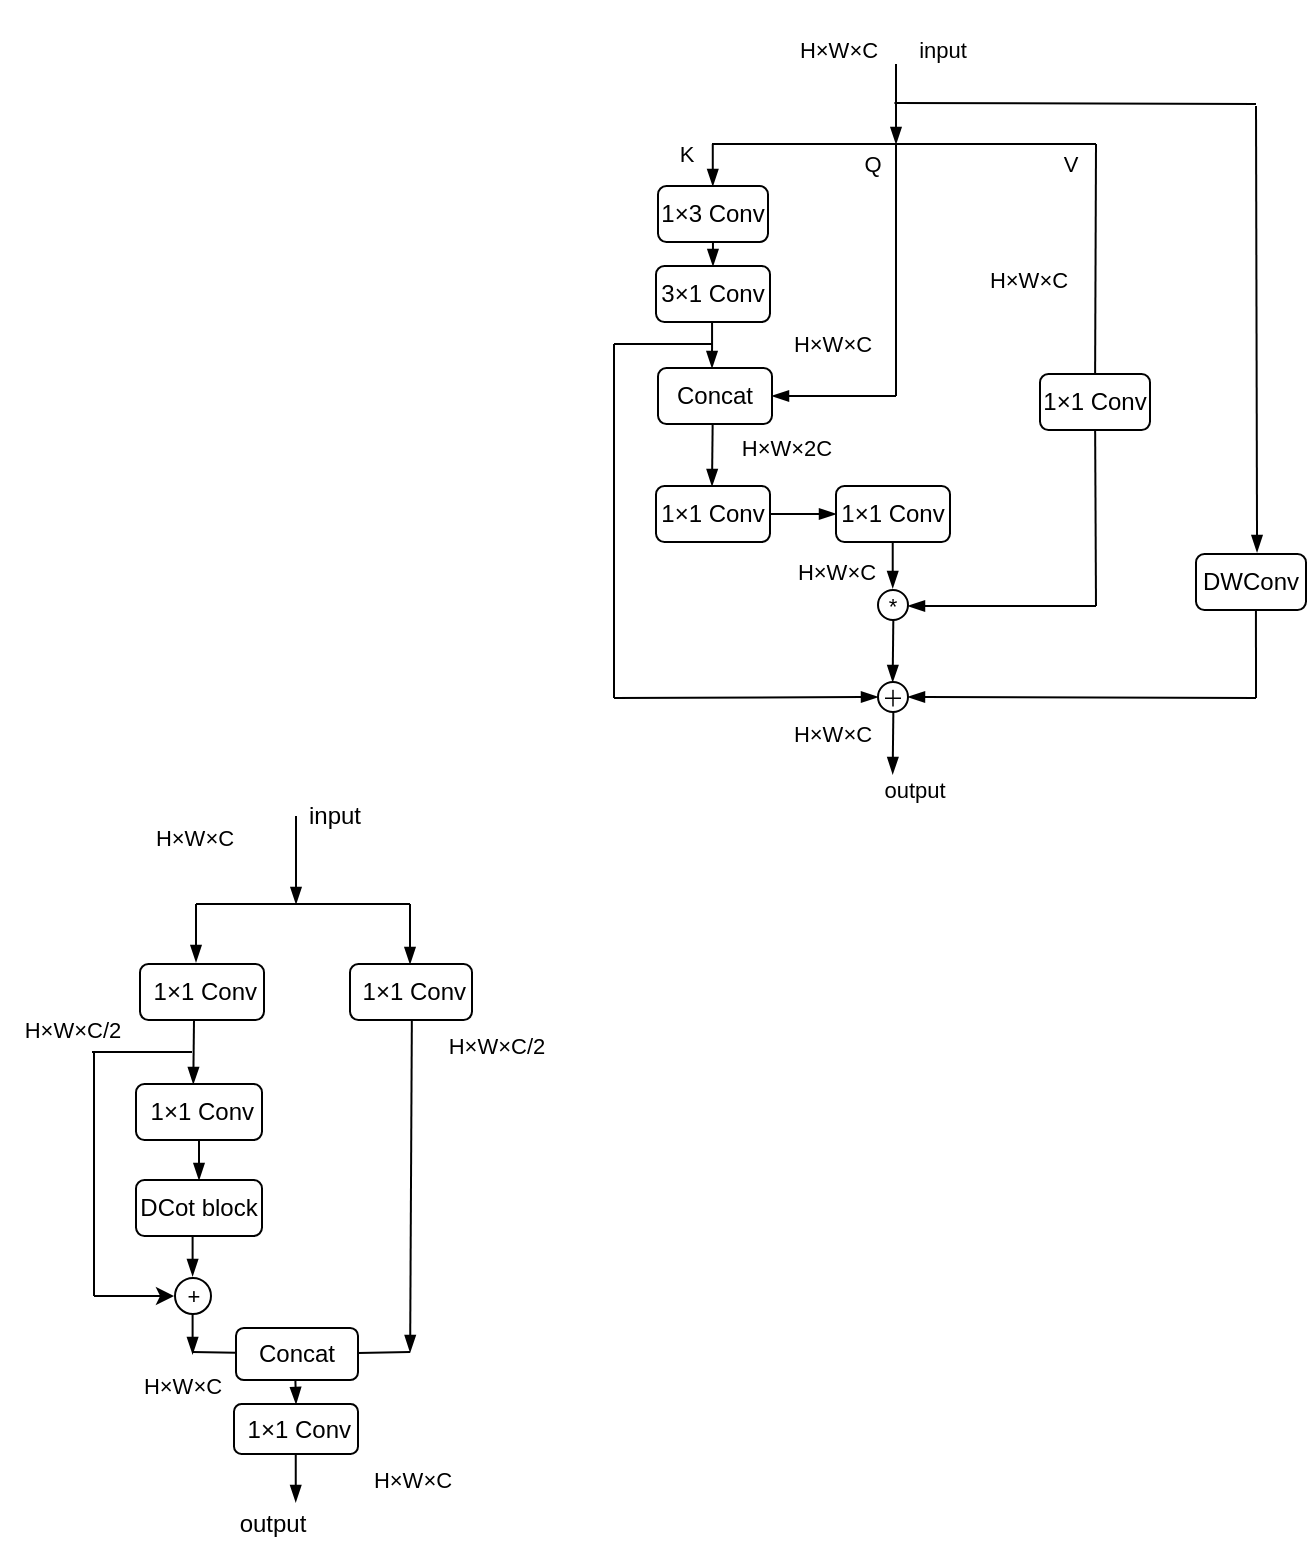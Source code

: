 <mxfile version="21.5.0" type="github">
  <diagram name="Page-1" id="gEg1V6Gbbd0wJ8AVt90H">
    <mxGraphModel dx="576" dy="386" grid="0" gridSize="5" guides="1" tooltips="1" connect="1" arrows="1" fold="1" page="1" pageScale="1" pageWidth="850" pageHeight="1100" math="0" shadow="0">
      <root>
        <mxCell id="0" />
        <mxCell id="1" parent="0" />
        <mxCell id="2SR5AFi4XdRwV4E2U-QK-1" value="1×3 Conv" style="rounded=1;whiteSpace=wrap;html=1;" parent="1" vertex="1">
          <mxGeometry x="361" y="101" width="55" height="28" as="geometry" />
        </mxCell>
        <mxCell id="2SR5AFi4XdRwV4E2U-QK-2" value="" style="endArrow=blockThin;html=1;rounded=0;endFill=1;strokeWidth=1;" parent="1" edge="1">
          <mxGeometry width="50" height="50" relative="1" as="geometry">
            <mxPoint x="480" y="40" as="sourcePoint" />
            <mxPoint x="480" y="80" as="targetPoint" />
          </mxGeometry>
        </mxCell>
        <mxCell id="2SR5AFi4XdRwV4E2U-QK-4" value="" style="endArrow=none;html=1;rounded=0;" parent="1" edge="1">
          <mxGeometry width="50" height="50" relative="1" as="geometry">
            <mxPoint x="388" y="80" as="sourcePoint" />
            <mxPoint x="580" y="80" as="targetPoint" />
          </mxGeometry>
        </mxCell>
        <mxCell id="2SR5AFi4XdRwV4E2U-QK-7" value="" style="endArrow=blockThin;html=1;rounded=0;endFill=1;" parent="1" edge="1">
          <mxGeometry width="50" height="50" relative="1" as="geometry">
            <mxPoint x="388.39" y="80" as="sourcePoint" />
            <mxPoint x="388.39" y="101" as="targetPoint" />
          </mxGeometry>
        </mxCell>
        <mxCell id="2SR5AFi4XdRwV4E2U-QK-10" value="" style="endArrow=blockThin;html=1;rounded=0;endFill=1;" parent="1" edge="1">
          <mxGeometry width="50" height="50" relative="1" as="geometry">
            <mxPoint x="388.48" y="129" as="sourcePoint" />
            <mxPoint x="388.48" y="141" as="targetPoint" />
          </mxGeometry>
        </mxCell>
        <mxCell id="2SR5AFi4XdRwV4E2U-QK-11" value="3×1 Conv" style="rounded=1;whiteSpace=wrap;html=1;" parent="1" vertex="1">
          <mxGeometry x="360" y="141" width="57" height="28" as="geometry" />
        </mxCell>
        <mxCell id="2SR5AFi4XdRwV4E2U-QK-14" value="Concat" style="rounded=1;whiteSpace=wrap;html=1;" parent="1" vertex="1">
          <mxGeometry x="361" y="192" width="57" height="28" as="geometry" />
        </mxCell>
        <mxCell id="2SR5AFi4XdRwV4E2U-QK-15" value="" style="endArrow=blockThin;html=1;rounded=0;endFill=1;exitX=0.492;exitY=1.015;exitDx=0;exitDy=0;exitPerimeter=0;" parent="1" source="2SR5AFi4XdRwV4E2U-QK-11" edge="1">
          <mxGeometry width="50" height="50" relative="1" as="geometry">
            <mxPoint x="388" y="171" as="sourcePoint" />
            <mxPoint x="388" y="192" as="targetPoint" />
          </mxGeometry>
        </mxCell>
        <mxCell id="2SR5AFi4XdRwV4E2U-QK-17" value="" style="endArrow=none;html=1;rounded=0;labelBackgroundColor=default;strokeColor=default;fontFamily=Helvetica;fontSize=11;fontColor=default;shape=connector;" parent="1" edge="1">
          <mxGeometry width="50" height="50" relative="1" as="geometry">
            <mxPoint x="480" y="206" as="sourcePoint" />
            <mxPoint x="480" y="80" as="targetPoint" />
          </mxGeometry>
        </mxCell>
        <mxCell id="2SR5AFi4XdRwV4E2U-QK-18" value="" style="endArrow=blockThin;html=1;rounded=0;endFill=1;entryX=1;entryY=0.5;entryDx=0;entryDy=0;" parent="1" target="2SR5AFi4XdRwV4E2U-QK-14" edge="1">
          <mxGeometry width="50" height="50" relative="1" as="geometry">
            <mxPoint x="480" y="206" as="sourcePoint" />
            <mxPoint x="431" y="212" as="targetPoint" />
          </mxGeometry>
        </mxCell>
        <mxCell id="2SR5AFi4XdRwV4E2U-QK-19" value="K" style="text;html=1;align=center;verticalAlign=middle;resizable=0;points=[];autosize=1;strokeColor=none;fillColor=none;fontSize=11;fontFamily=Helvetica;fontColor=default;" parent="1" vertex="1">
          <mxGeometry x="360" y="70" width="30" height="30" as="geometry" />
        </mxCell>
        <mxCell id="2SR5AFi4XdRwV4E2U-QK-20" value="Q" style="text;html=1;align=center;verticalAlign=middle;resizable=0;points=[];autosize=1;strokeColor=none;fillColor=none;fontSize=11;fontFamily=Helvetica;fontColor=default;" parent="1" vertex="1">
          <mxGeometry x="453" y="75" width="30" height="30" as="geometry" />
        </mxCell>
        <mxCell id="2SR5AFi4XdRwV4E2U-QK-22" value="V" style="text;html=1;align=center;verticalAlign=middle;resizable=0;points=[];autosize=1;strokeColor=none;fillColor=none;fontSize=11;fontFamily=Helvetica;fontColor=default;" parent="1" vertex="1">
          <mxGeometry x="552" y="75" width="30" height="30" as="geometry" />
        </mxCell>
        <mxCell id="2SR5AFi4XdRwV4E2U-QK-23" value="input" style="text;html=1;align=center;verticalAlign=middle;resizable=0;points=[];autosize=1;strokeColor=none;fillColor=none;fontSize=11;fontFamily=Helvetica;fontColor=default;" parent="1" vertex="1">
          <mxGeometry x="480" y="18" width="45" height="30" as="geometry" />
        </mxCell>
        <mxCell id="2SR5AFi4XdRwV4E2U-QK-24" value="&lt;p style=&quot;line-height: 100%;&quot;&gt;&lt;font style=&quot;font-size: 11px;&quot;&gt;H×W×C&lt;/font&gt;&lt;/p&gt;" style="text;html=1;align=center;verticalAlign=middle;resizable=0;points=[];autosize=1;strokeColor=none;fillColor=none;fontSize=11;fontFamily=Helvetica;fontColor=default;" parent="1" vertex="1">
          <mxGeometry x="418" y="8" width="65" height="50" as="geometry" />
        </mxCell>
        <mxCell id="2SR5AFi4XdRwV4E2U-QK-28" value="H×W×C" style="text;html=1;align=center;verticalAlign=middle;resizable=0;points=[];autosize=1;strokeColor=none;fillColor=none;fontSize=11;fontFamily=Helvetica;fontColor=default;" parent="1" vertex="1">
          <mxGeometry x="415" y="165" width="65" height="30" as="geometry" />
        </mxCell>
        <mxCell id="2SR5AFi4XdRwV4E2U-QK-30" value="" style="endArrow=blockThin;html=1;rounded=0;endFill=1;exitX=0.492;exitY=1.015;exitDx=0;exitDy=0;exitPerimeter=0;" parent="1" edge="1">
          <mxGeometry width="50" height="50" relative="1" as="geometry">
            <mxPoint x="388.33" y="220" as="sourcePoint" />
            <mxPoint x="388" y="251" as="targetPoint" />
          </mxGeometry>
        </mxCell>
        <mxCell id="2SR5AFi4XdRwV4E2U-QK-31" value="H×W×2C" style="text;html=1;align=center;verticalAlign=middle;resizable=0;points=[];autosize=1;strokeColor=none;fillColor=none;fontSize=11;fontFamily=Helvetica;fontColor=default;" parent="1" vertex="1">
          <mxGeometry x="390" y="217" width="70" height="30" as="geometry" />
        </mxCell>
        <mxCell id="2SR5AFi4XdRwV4E2U-QK-32" value="1×1 Conv" style="rounded=1;whiteSpace=wrap;html=1;" parent="1" vertex="1">
          <mxGeometry x="360" y="251" width="57" height="28" as="geometry" />
        </mxCell>
        <mxCell id="2SR5AFi4XdRwV4E2U-QK-33" value="1×1 Conv" style="rounded=1;whiteSpace=wrap;html=1;" parent="1" vertex="1">
          <mxGeometry x="450" y="251" width="57" height="28" as="geometry" />
        </mxCell>
        <mxCell id="2SR5AFi4XdRwV4E2U-QK-34" value="" style="endArrow=blockThin;html=1;rounded=0;endFill=1;entryX=0;entryY=0.5;entryDx=0;entryDy=0;exitX=1;exitY=0.5;exitDx=0;exitDy=0;" parent="1" source="2SR5AFi4XdRwV4E2U-QK-32" target="2SR5AFi4XdRwV4E2U-QK-33" edge="1">
          <mxGeometry width="50" height="50" relative="1" as="geometry">
            <mxPoint x="410" y="264.95" as="sourcePoint" />
            <mxPoint x="430" y="264.95" as="targetPoint" />
          </mxGeometry>
        </mxCell>
        <mxCell id="2SR5AFi4XdRwV4E2U-QK-35" value="" style="endArrow=none;html=1;rounded=0;labelBackgroundColor=default;strokeColor=default;fontFamily=Helvetica;fontSize=11;fontColor=default;shape=connector;" parent="1" source="2SR5AFi4XdRwV4E2U-QK-52" edge="1">
          <mxGeometry width="50" height="50" relative="1" as="geometry">
            <mxPoint x="580" y="311" as="sourcePoint" />
            <mxPoint x="580" y="80" as="targetPoint" />
          </mxGeometry>
        </mxCell>
        <mxCell id="2SR5AFi4XdRwV4E2U-QK-36" value="H×W×C" style="text;html=1;align=center;verticalAlign=middle;resizable=0;points=[];autosize=1;strokeColor=none;fillColor=none;fontSize=11;fontFamily=Helvetica;fontColor=default;" parent="1" vertex="1">
          <mxGeometry x="513" y="133" width="65" height="30" as="geometry" />
        </mxCell>
        <mxCell id="2SR5AFi4XdRwV4E2U-QK-37" value="" style="endArrow=blockThin;html=1;rounded=0;endFill=1;exitX=0.492;exitY=1.015;exitDx=0;exitDy=0;exitPerimeter=0;" parent="1" edge="1">
          <mxGeometry width="50" height="50" relative="1" as="geometry">
            <mxPoint x="478.36" y="279" as="sourcePoint" />
            <mxPoint x="478.36" y="302" as="targetPoint" />
          </mxGeometry>
        </mxCell>
        <mxCell id="2SR5AFi4XdRwV4E2U-QK-40" value="*" style="ellipse;whiteSpace=wrap;html=1;aspect=fixed;fontFamily=Helvetica;fontSize=11;fontColor=default;" parent="1" vertex="1">
          <mxGeometry x="471" y="303" width="15" height="15" as="geometry" />
        </mxCell>
        <mxCell id="2SR5AFi4XdRwV4E2U-QK-41" value="" style="endArrow=blockThin;html=1;rounded=0;endFill=1;entryX=1.122;entryY=0.485;entryDx=0;entryDy=0;entryPerimeter=0;" parent="1" edge="1">
          <mxGeometry width="50" height="50" relative="1" as="geometry">
            <mxPoint x="580" y="311" as="sourcePoint" />
            <mxPoint x="486.0" y="310.995" as="targetPoint" />
          </mxGeometry>
        </mxCell>
        <mxCell id="2SR5AFi4XdRwV4E2U-QK-42" value="＋" style="ellipse;whiteSpace=wrap;html=1;aspect=fixed;fontFamily=Helvetica;fontSize=11;fontColor=default;" parent="1" vertex="1">
          <mxGeometry x="471" y="349" width="15" height="15" as="geometry" />
        </mxCell>
        <mxCell id="2SR5AFi4XdRwV4E2U-QK-44" value="" style="endArrow=blockThin;html=1;rounded=0;endFill=1;exitX=0.492;exitY=1.015;exitDx=0;exitDy=0;exitPerimeter=0;" parent="1" edge="1">
          <mxGeometry width="50" height="50" relative="1" as="geometry">
            <mxPoint x="478.66" y="318" as="sourcePoint" />
            <mxPoint x="478.33" y="349" as="targetPoint" />
          </mxGeometry>
        </mxCell>
        <mxCell id="2SR5AFi4XdRwV4E2U-QK-46" value="" style="endArrow=none;html=1;rounded=0;labelBackgroundColor=default;strokeColor=default;fontFamily=Helvetica;fontSize=11;fontColor=default;shape=connector;" parent="1" edge="1">
          <mxGeometry width="50" height="50" relative="1" as="geometry">
            <mxPoint x="339" y="180" as="sourcePoint" />
            <mxPoint x="388" y="180" as="targetPoint" />
          </mxGeometry>
        </mxCell>
        <mxCell id="2SR5AFi4XdRwV4E2U-QK-47" value="" style="endArrow=none;html=1;rounded=0;labelBackgroundColor=default;strokeColor=default;fontFamily=Helvetica;fontSize=11;fontColor=default;shape=connector;" parent="1" edge="1">
          <mxGeometry width="50" height="50" relative="1" as="geometry">
            <mxPoint x="339" y="180" as="sourcePoint" />
            <mxPoint x="388" y="180" as="targetPoint" />
          </mxGeometry>
        </mxCell>
        <mxCell id="2SR5AFi4XdRwV4E2U-QK-50" value="" style="endArrow=none;html=1;rounded=0;labelBackgroundColor=default;strokeColor=default;fontFamily=Helvetica;fontSize=11;fontColor=default;shape=connector;" parent="1" edge="1">
          <mxGeometry width="50" height="50" relative="1" as="geometry">
            <mxPoint x="339" y="357" as="sourcePoint" />
            <mxPoint x="339" y="180" as="targetPoint" />
            <Array as="points">
              <mxPoint x="339" y="211" />
            </Array>
          </mxGeometry>
        </mxCell>
        <mxCell id="2SR5AFi4XdRwV4E2U-QK-51" value="" style="endArrow=blockThin;html=1;rounded=0;endFill=1;entryX=0;entryY=0.5;entryDx=0;entryDy=0;" parent="1" target="2SR5AFi4XdRwV4E2U-QK-42" edge="1">
          <mxGeometry width="50" height="50" relative="1" as="geometry">
            <mxPoint x="339" y="357" as="sourcePoint" />
            <mxPoint x="340" y="382" as="targetPoint" />
          </mxGeometry>
        </mxCell>
        <mxCell id="2SR5AFi4XdRwV4E2U-QK-53" value="" style="endArrow=none;html=1;rounded=0;labelBackgroundColor=default;strokeColor=default;fontFamily=Helvetica;fontSize=11;fontColor=default;shape=connector;" parent="1" target="2SR5AFi4XdRwV4E2U-QK-52" edge="1">
          <mxGeometry width="50" height="50" relative="1" as="geometry">
            <mxPoint x="580" y="311" as="sourcePoint" />
            <mxPoint x="580" y="80" as="targetPoint" />
          </mxGeometry>
        </mxCell>
        <mxCell id="2SR5AFi4XdRwV4E2U-QK-52" value="1×1 Conv" style="rounded=1;whiteSpace=wrap;html=1;" parent="1" vertex="1">
          <mxGeometry x="552" y="195" width="55" height="28" as="geometry" />
        </mxCell>
        <mxCell id="2SR5AFi4XdRwV4E2U-QK-54" value="" style="endArrow=none;html=1;rounded=0;labelBackgroundColor=default;strokeColor=default;fontFamily=Helvetica;fontSize=11;fontColor=default;shape=connector;exitX=0.942;exitY=1.029;exitDx=0;exitDy=0;exitPerimeter=0;" parent="1" source="2SR5AFi4XdRwV4E2U-QK-24" edge="1">
          <mxGeometry width="50" height="50" relative="1" as="geometry">
            <mxPoint x="566" y="58" as="sourcePoint" />
            <mxPoint x="660" y="60" as="targetPoint" />
          </mxGeometry>
        </mxCell>
        <mxCell id="2SR5AFi4XdRwV4E2U-QK-55" value="DWConv" style="rounded=1;whiteSpace=wrap;html=1;" parent="1" vertex="1">
          <mxGeometry x="630" y="285" width="55" height="28" as="geometry" />
        </mxCell>
        <mxCell id="2SR5AFi4XdRwV4E2U-QK-58" value="" style="endArrow=blockThin;html=1;rounded=0;endFill=1;strokeWidth=1;entryX=0.555;entryY=-0.034;entryDx=0;entryDy=0;entryPerimeter=0;" parent="1" target="2SR5AFi4XdRwV4E2U-QK-55" edge="1">
          <mxGeometry width="50" height="50" relative="1" as="geometry">
            <mxPoint x="660" y="61" as="sourcePoint" />
            <mxPoint x="660" y="101" as="targetPoint" />
          </mxGeometry>
        </mxCell>
        <mxCell id="2SR5AFi4XdRwV4E2U-QK-60" value="" style="endArrow=none;html=1;rounded=0;labelBackgroundColor=default;strokeColor=default;fontFamily=Helvetica;fontSize=11;fontColor=default;shape=connector;entryX=0.545;entryY=0.998;entryDx=0;entryDy=0;entryPerimeter=0;" parent="1" target="2SR5AFi4XdRwV4E2U-QK-55" edge="1">
          <mxGeometry width="50" height="50" relative="1" as="geometry">
            <mxPoint x="660" y="357" as="sourcePoint" />
            <mxPoint x="660" y="314" as="targetPoint" />
          </mxGeometry>
        </mxCell>
        <mxCell id="2SR5AFi4XdRwV4E2U-QK-61" value="" style="endArrow=blockThin;html=1;rounded=0;endFill=1;entryX=1;entryY=0.5;entryDx=0;entryDy=0;" parent="1" target="2SR5AFi4XdRwV4E2U-QK-42" edge="1">
          <mxGeometry width="50" height="50" relative="1" as="geometry">
            <mxPoint x="660" y="357" as="sourcePoint" />
            <mxPoint x="565" y="359.995" as="targetPoint" />
          </mxGeometry>
        </mxCell>
        <mxCell id="2SR5AFi4XdRwV4E2U-QK-62" value="" style="endArrow=blockThin;html=1;rounded=0;endFill=1;exitX=0.492;exitY=1.015;exitDx=0;exitDy=0;exitPerimeter=0;" parent="1" edge="1">
          <mxGeometry width="50" height="50" relative="1" as="geometry">
            <mxPoint x="478.67" y="364" as="sourcePoint" />
            <mxPoint x="478.34" y="395" as="targetPoint" />
          </mxGeometry>
        </mxCell>
        <mxCell id="2SR5AFi4XdRwV4E2U-QK-64" value="output" style="text;html=1;align=center;verticalAlign=middle;resizable=0;points=[];autosize=1;strokeColor=none;fillColor=none;fontSize=11;fontFamily=Helvetica;fontColor=default;" parent="1" vertex="1">
          <mxGeometry x="463" y="390" width="51" height="26" as="geometry" />
        </mxCell>
        <mxCell id="2SR5AFi4XdRwV4E2U-QK-65" value="H×W×C" style="text;html=1;align=center;verticalAlign=middle;resizable=0;points=[];autosize=1;strokeColor=none;fillColor=none;fontSize=11;fontFamily=Helvetica;fontColor=default;" parent="1" vertex="1">
          <mxGeometry x="417" y="279" width="65" height="30" as="geometry" />
        </mxCell>
        <mxCell id="2SR5AFi4XdRwV4E2U-QK-66" value="H×W×C" style="text;html=1;align=center;verticalAlign=middle;resizable=0;points=[];autosize=1;strokeColor=none;fillColor=none;fontSize=11;fontFamily=Helvetica;fontColor=default;" parent="1" vertex="1">
          <mxGeometry x="415" y="360" width="65" height="30" as="geometry" />
        </mxCell>
        <mxCell id="2SR5AFi4XdRwV4E2U-QK-67" value="&amp;nbsp;1×1 Conv" style="rounded=1;whiteSpace=wrap;html=1;" parent="1" vertex="1">
          <mxGeometry x="102" y="490" width="62" height="28" as="geometry" />
        </mxCell>
        <mxCell id="2SR5AFi4XdRwV4E2U-QK-68" value="&amp;nbsp;1×1 Conv" style="rounded=1;whiteSpace=wrap;html=1;" parent="1" vertex="1">
          <mxGeometry x="207" y="490" width="61" height="28" as="geometry" />
        </mxCell>
        <mxCell id="2SR5AFi4XdRwV4E2U-QK-70" value="" style="endArrow=blockThin;html=1;rounded=0;endFill=1;strokeWidth=1;" parent="1" edge="1">
          <mxGeometry width="50" height="50" relative="1" as="geometry">
            <mxPoint x="180" y="416" as="sourcePoint" />
            <mxPoint x="180" y="460" as="targetPoint" />
          </mxGeometry>
        </mxCell>
        <mxCell id="2SR5AFi4XdRwV4E2U-QK-71" value="" style="endArrow=none;html=1;rounded=0;labelBackgroundColor=default;strokeColor=default;fontFamily=Helvetica;fontSize=11;fontColor=default;shape=connector;" parent="1" edge="1">
          <mxGeometry width="50" height="50" relative="1" as="geometry">
            <mxPoint x="130" y="460" as="sourcePoint" />
            <mxPoint x="180" y="460" as="targetPoint" />
          </mxGeometry>
        </mxCell>
        <mxCell id="2SR5AFi4XdRwV4E2U-QK-72" value="" style="endArrow=blockThin;html=1;rounded=0;endFill=1;strokeWidth=1;" parent="1" edge="1">
          <mxGeometry width="50" height="50" relative="1" as="geometry">
            <mxPoint x="130" y="460" as="sourcePoint" />
            <mxPoint x="130" y="489" as="targetPoint" />
          </mxGeometry>
        </mxCell>
        <mxCell id="2SR5AFi4XdRwV4E2U-QK-73" style="edgeStyle=none;shape=connector;rounded=0;orthogonalLoop=1;jettySize=auto;html=1;exitX=0.75;exitY=0;exitDx=0;exitDy=0;labelBackgroundColor=default;strokeColor=default;fontFamily=Helvetica;fontSize=11;fontColor=default;endArrow=openThin;endFill=0;" parent="1" source="2SR5AFi4XdRwV4E2U-QK-67" target="2SR5AFi4XdRwV4E2U-QK-67" edge="1">
          <mxGeometry relative="1" as="geometry" />
        </mxCell>
        <mxCell id="2SR5AFi4XdRwV4E2U-QK-74" value="" style="endArrow=blockThin;html=1;rounded=0;endFill=1;strokeWidth=1;" parent="1" edge="1">
          <mxGeometry width="50" height="50" relative="1" as="geometry">
            <mxPoint x="129" y="518" as="sourcePoint" />
            <mxPoint x="128.64" y="550" as="targetPoint" />
          </mxGeometry>
        </mxCell>
        <mxCell id="2SR5AFi4XdRwV4E2U-QK-75" value="&amp;nbsp;1×1 Conv" style="rounded=1;whiteSpace=wrap;html=1;" parent="1" vertex="1">
          <mxGeometry x="100" y="550" width="63" height="28" as="geometry" />
        </mxCell>
        <mxCell id="2SR5AFi4XdRwV4E2U-QK-76" value="DCot block" style="rounded=1;whiteSpace=wrap;html=1;" parent="1" vertex="1">
          <mxGeometry x="100" y="598" width="63" height="28" as="geometry" />
        </mxCell>
        <mxCell id="2SR5AFi4XdRwV4E2U-QK-78" value="" style="endArrow=blockThin;html=1;rounded=0;endFill=1;strokeWidth=1;entryX=0.5;entryY=0;entryDx=0;entryDy=0;exitX=0.5;exitY=1;exitDx=0;exitDy=0;" parent="1" source="2SR5AFi4XdRwV4E2U-QK-75" target="2SR5AFi4XdRwV4E2U-QK-76" edge="1">
          <mxGeometry width="50" height="50" relative="1" as="geometry">
            <mxPoint x="127" y="580" as="sourcePoint" />
            <mxPoint x="129" y="598" as="targetPoint" />
          </mxGeometry>
        </mxCell>
        <mxCell id="2SR5AFi4XdRwV4E2U-QK-79" value="" style="endArrow=none;html=1;rounded=0;labelBackgroundColor=default;strokeColor=default;fontFamily=Helvetica;fontSize=11;fontColor=default;shape=connector;" parent="1" edge="1">
          <mxGeometry width="50" height="50" relative="1" as="geometry">
            <mxPoint x="78" y="534" as="sourcePoint" />
            <mxPoint x="128" y="534" as="targetPoint" />
          </mxGeometry>
        </mxCell>
        <mxCell id="2SR5AFi4XdRwV4E2U-QK-81" value="" style="endArrow=none;html=1;rounded=0;labelBackgroundColor=default;strokeColor=default;fontFamily=Helvetica;fontSize=11;fontColor=default;shape=connector;" parent="1" edge="1">
          <mxGeometry width="50" height="50" relative="1" as="geometry">
            <mxPoint x="79" y="656" as="sourcePoint" />
            <mxPoint x="79" y="534" as="targetPoint" />
          </mxGeometry>
        </mxCell>
        <mxCell id="2SR5AFi4XdRwV4E2U-QK-84" value="+" style="ellipse;whiteSpace=wrap;html=1;aspect=fixed;fontFamily=Helvetica;fontSize=11;fontColor=default;" parent="1" vertex="1">
          <mxGeometry x="119.5" y="647" width="18" height="18" as="geometry" />
        </mxCell>
        <mxCell id="2SR5AFi4XdRwV4E2U-QK-85" value="" style="endArrow=blockThin;html=1;rounded=0;endFill=1;strokeWidth=1;entryX=0.5;entryY=0;entryDx=0;entryDy=0;exitX=0.5;exitY=1;exitDx=0;exitDy=0;" parent="1" edge="1">
          <mxGeometry width="50" height="50" relative="1" as="geometry">
            <mxPoint x="128.3" y="626" as="sourcePoint" />
            <mxPoint x="128.3" y="646" as="targetPoint" />
          </mxGeometry>
        </mxCell>
        <mxCell id="2SR5AFi4XdRwV4E2U-QK-86" value="" style="endArrow=blockThin;html=1;rounded=0;endFill=1;strokeWidth=1;entryX=0.5;entryY=0;entryDx=0;entryDy=0;exitX=0.5;exitY=1;exitDx=0;exitDy=0;" parent="1" edge="1">
          <mxGeometry width="50" height="50" relative="1" as="geometry">
            <mxPoint x="128.3" y="665" as="sourcePoint" />
            <mxPoint x="128.3" y="685" as="targetPoint" />
          </mxGeometry>
        </mxCell>
        <mxCell id="2SR5AFi4XdRwV4E2U-QK-87" value="" style="endArrow=blockThin;html=1;rounded=0;endFill=1;strokeWidth=1;exitX=0.555;exitY=0.999;exitDx=0;exitDy=0;exitPerimeter=0;" parent="1" edge="1">
          <mxGeometry width="50" height="50" relative="1" as="geometry">
            <mxPoint x="237.925" y="518.002" as="sourcePoint" />
            <mxPoint x="237.07" y="684.03" as="targetPoint" />
          </mxGeometry>
        </mxCell>
        <mxCell id="2SR5AFi4XdRwV4E2U-QK-88" value="" style="endArrow=none;html=1;rounded=0;labelBackgroundColor=default;strokeColor=default;fontFamily=Helvetica;fontSize=11;fontColor=default;shape=connector;" parent="1" edge="1" source="juQAsxquQ1UqJjqaGP6h-10">
          <mxGeometry width="50" height="50" relative="1" as="geometry">
            <mxPoint x="128" y="684" as="sourcePoint" />
            <mxPoint x="237" y="684" as="targetPoint" />
          </mxGeometry>
        </mxCell>
        <mxCell id="2SR5AFi4XdRwV4E2U-QK-90" value="" style="endArrow=blockThin;html=1;rounded=0;endFill=1;strokeWidth=1;entryX=0.5;entryY=0;entryDx=0;entryDy=0;" parent="1" edge="1" target="2SR5AFi4XdRwV4E2U-QK-91">
          <mxGeometry width="50" height="50" relative="1" as="geometry">
            <mxPoint x="179.591" y="693.991" as="sourcePoint" />
            <mxPoint x="180" y="708" as="targetPoint" />
          </mxGeometry>
        </mxCell>
        <mxCell id="2SR5AFi4XdRwV4E2U-QK-91" value="&amp;nbsp;1×1 Conv" style="rounded=1;whiteSpace=wrap;html=1;" parent="1" vertex="1">
          <mxGeometry x="149" y="710" width="62" height="25" as="geometry" />
        </mxCell>
        <mxCell id="2SR5AFi4XdRwV4E2U-QK-92" value="" style="endArrow=blockThin;html=1;rounded=0;endFill=1;strokeWidth=1;entryX=0.5;entryY=0;entryDx=0;entryDy=0;exitX=0.498;exitY=1;exitDx=0;exitDy=0;exitPerimeter=0;" parent="1" edge="1" source="2SR5AFi4XdRwV4E2U-QK-91">
          <mxGeometry width="50" height="50" relative="1" as="geometry">
            <mxPoint x="180" y="737" as="sourcePoint" />
            <mxPoint x="179.86" y="759" as="targetPoint" />
          </mxGeometry>
        </mxCell>
        <mxCell id="2SR5AFi4XdRwV4E2U-QK-93" value="" style="endArrow=none;html=1;rounded=0;labelBackgroundColor=default;strokeColor=default;fontFamily=Helvetica;fontSize=11;fontColor=default;shape=connector;" parent="1" edge="1">
          <mxGeometry width="50" height="50" relative="1" as="geometry">
            <mxPoint x="180" y="460" as="sourcePoint" />
            <mxPoint x="237" y="460" as="targetPoint" />
          </mxGeometry>
        </mxCell>
        <mxCell id="2SR5AFi4XdRwV4E2U-QK-94" value="" style="endArrow=blockThin;html=1;rounded=0;endFill=1;strokeWidth=1;" parent="1" edge="1">
          <mxGeometry width="50" height="50" relative="1" as="geometry">
            <mxPoint x="237" y="460" as="sourcePoint" />
            <mxPoint x="237" y="490" as="targetPoint" />
          </mxGeometry>
        </mxCell>
        <mxCell id="2SR5AFi4XdRwV4E2U-QK-95" value="" style="endArrow=classic;html=1;rounded=0;labelBackgroundColor=default;strokeColor=default;fontFamily=Helvetica;fontSize=11;fontColor=default;shape=connector;" parent="1" edge="1">
          <mxGeometry width="50" height="50" relative="1" as="geometry">
            <mxPoint x="79" y="656" as="sourcePoint" />
            <mxPoint x="119" y="656" as="targetPoint" />
          </mxGeometry>
        </mxCell>
        <mxCell id="2SR5AFi4XdRwV4E2U-QK-96" value="H×W×C" style="text;html=1;align=center;verticalAlign=middle;resizable=0;points=[];autosize=1;strokeColor=none;fillColor=none;fontSize=11;fontFamily=Helvetica;fontColor=default;" parent="1" vertex="1">
          <mxGeometry x="98" y="414" width="61" height="26" as="geometry" />
        </mxCell>
        <mxCell id="juQAsxquQ1UqJjqaGP6h-2" value="H×W×C/2" style="text;html=1;align=center;verticalAlign=middle;resizable=0;points=[];autosize=1;strokeColor=none;fillColor=none;fontSize=11;fontFamily=Helvetica;fontColor=default;" vertex="1" parent="1">
          <mxGeometry x="32" y="510" width="71" height="26" as="geometry" />
        </mxCell>
        <mxCell id="juQAsxquQ1UqJjqaGP6h-3" value="H×W×C/2" style="text;html=1;align=center;verticalAlign=middle;resizable=0;points=[];autosize=1;strokeColor=none;fillColor=none;fontSize=11;fontFamily=Helvetica;fontColor=default;" vertex="1" parent="1">
          <mxGeometry x="244" y="518" width="71" height="26" as="geometry" />
        </mxCell>
        <mxCell id="juQAsxquQ1UqJjqaGP6h-4" value="H×W×C" style="text;html=1;align=center;verticalAlign=middle;resizable=0;points=[];autosize=1;strokeColor=none;fillColor=none;fontSize=11;fontFamily=Helvetica;fontColor=default;" vertex="1" parent="1">
          <mxGeometry x="92" y="688" width="61" height="26" as="geometry" />
        </mxCell>
        <mxCell id="juQAsxquQ1UqJjqaGP6h-5" value="H×W×C" style="text;html=1;align=center;verticalAlign=middle;resizable=0;points=[];autosize=1;strokeColor=none;fillColor=none;fontSize=11;fontFamily=Helvetica;fontColor=default;" vertex="1" parent="1">
          <mxGeometry x="207" y="735" width="61" height="26" as="geometry" />
        </mxCell>
        <mxCell id="juQAsxquQ1UqJjqaGP6h-6" value="input" style="text;html=1;align=center;verticalAlign=middle;resizable=0;points=[];autosize=1;strokeColor=none;fillColor=none;" vertex="1" parent="1">
          <mxGeometry x="177" y="403" width="44" height="26" as="geometry" />
        </mxCell>
        <mxCell id="juQAsxquQ1UqJjqaGP6h-7" value="output" style="text;html=1;align=center;verticalAlign=middle;resizable=0;points=[];autosize=1;strokeColor=none;fillColor=none;" vertex="1" parent="1">
          <mxGeometry x="142" y="757" width="51" height="26" as="geometry" />
        </mxCell>
        <mxCell id="juQAsxquQ1UqJjqaGP6h-11" value="" style="endArrow=none;html=1;rounded=0;labelBackgroundColor=default;strokeColor=default;fontFamily=Helvetica;fontSize=11;fontColor=default;shape=connector;" edge="1" parent="1" target="juQAsxquQ1UqJjqaGP6h-10">
          <mxGeometry width="50" height="50" relative="1" as="geometry">
            <mxPoint x="128" y="684" as="sourcePoint" />
            <mxPoint x="237" y="684" as="targetPoint" />
          </mxGeometry>
        </mxCell>
        <mxCell id="juQAsxquQ1UqJjqaGP6h-10" value="Concat" style="rounded=1;whiteSpace=wrap;html=1;" vertex="1" parent="1">
          <mxGeometry x="150" y="672" width="61" height="26" as="geometry" />
        </mxCell>
      </root>
    </mxGraphModel>
  </diagram>
</mxfile>

